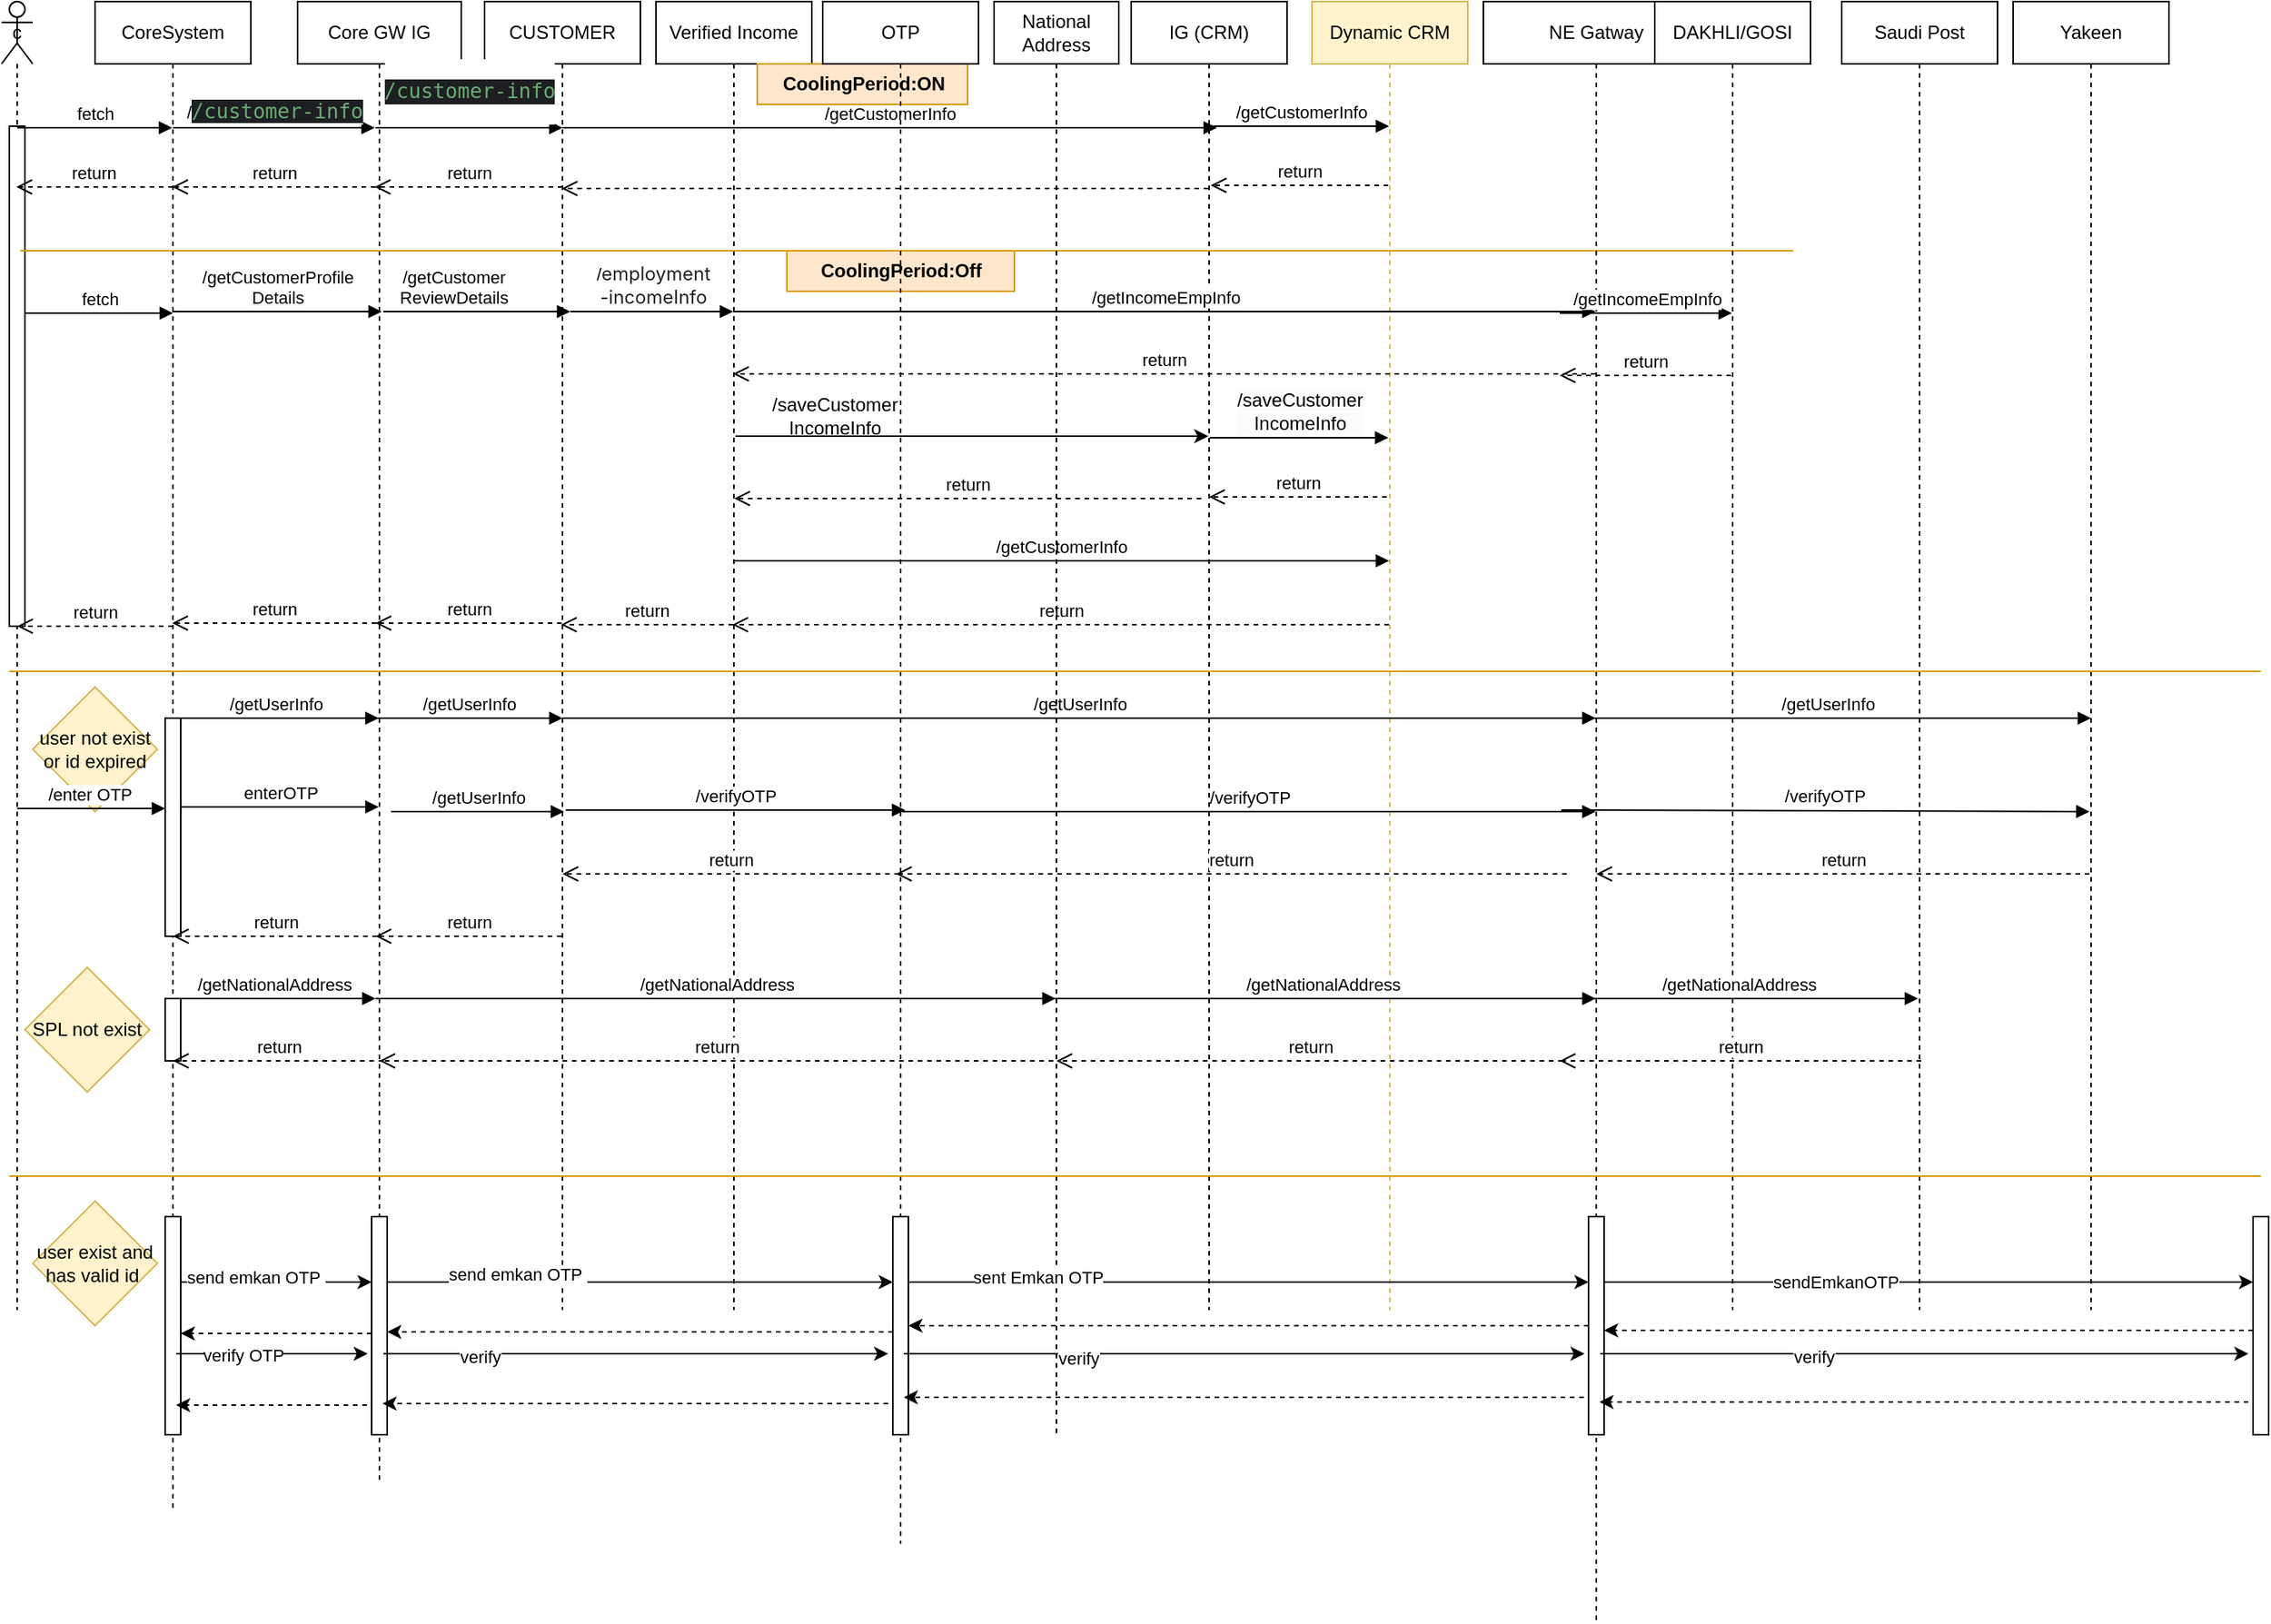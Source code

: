 <mxfile version="24.7.6" pages="3">
  <diagram name="branch onboarding" id="VDsV2CBsjjNEXQGrdsmn">
    <mxGraphModel dx="1886" dy="878" grid="1" gridSize="10" guides="1" tooltips="1" connect="1" arrows="1" fold="1" page="1" pageScale="1" pageWidth="827" pageHeight="1169" math="0" shadow="0">
      <root>
        <mxCell id="0" />
        <mxCell id="1" parent="0" />
        <mxCell id="p86KzBxl4o-IZNnzPpdr-1" value="c" style="shape=umlLifeline;perimeter=lifelinePerimeter;whiteSpace=wrap;html=1;container=1;dropTarget=0;collapsible=0;recursiveResize=0;outlineConnect=0;portConstraint=eastwest;newEdgeStyle={&quot;curved&quot;:0,&quot;rounded&quot;:0};participant=umlActor;" parent="1" vertex="1">
          <mxGeometry x="90" y="40" width="20" height="840" as="geometry" />
        </mxCell>
        <mxCell id="p86KzBxl4o-IZNnzPpdr-2" value="" style="html=1;points=[[0,0,0,0,5],[0,1,0,0,-5],[1,0,0,0,5],[1,1,0,0,-5]];perimeter=orthogonalPerimeter;outlineConnect=0;targetShapes=umlLifeline;portConstraint=eastwest;newEdgeStyle={&quot;curved&quot;:0,&quot;rounded&quot;:0};" parent="p86KzBxl4o-IZNnzPpdr-1" vertex="1">
          <mxGeometry x="5" y="80" width="10" height="321" as="geometry" />
        </mxCell>
        <mxCell id="p86KzBxl4o-IZNnzPpdr-3" value="CoreSystem" style="shape=umlLifeline;perimeter=lifelinePerimeter;whiteSpace=wrap;html=1;container=1;dropTarget=0;collapsible=0;recursiveResize=0;outlineConnect=0;portConstraint=eastwest;newEdgeStyle={&quot;curved&quot;:0,&quot;rounded&quot;:0};" parent="1" vertex="1">
          <mxGeometry x="150" y="40" width="100" height="970" as="geometry" />
        </mxCell>
        <mxCell id="p86KzBxl4o-IZNnzPpdr-4" value="" style="html=1;points=[[0,0,0,0,5],[0,1,0,0,-5],[1,0,0,0,5],[1,1,0,0,-5]];perimeter=orthogonalPerimeter;outlineConnect=0;targetShapes=umlLifeline;portConstraint=eastwest;newEdgeStyle={&quot;curved&quot;:0,&quot;rounded&quot;:0};" parent="p86KzBxl4o-IZNnzPpdr-3" vertex="1">
          <mxGeometry x="45" y="460" width="10" height="140" as="geometry" />
        </mxCell>
        <mxCell id="p86KzBxl4o-IZNnzPpdr-5" value="" style="html=1;points=[[0,0,0,0,5],[0,1,0,0,-5],[1,0,0,0,5],[1,1,0,0,-5]];perimeter=orthogonalPerimeter;outlineConnect=0;targetShapes=umlLifeline;portConstraint=eastwest;newEdgeStyle={&quot;curved&quot;:0,&quot;rounded&quot;:0};" parent="p86KzBxl4o-IZNnzPpdr-3" vertex="1">
          <mxGeometry x="45" y="640" width="10" height="40" as="geometry" />
        </mxCell>
        <mxCell id="p86KzBxl4o-IZNnzPpdr-6" value="fetch" style="html=1;verticalAlign=bottom;endArrow=block;curved=0;rounded=0;" parent="1" edge="1">
          <mxGeometry width="80" relative="1" as="geometry">
            <mxPoint x="100" y="121" as="sourcePoint" />
            <mxPoint x="199.5" y="121" as="targetPoint" />
          </mxGeometry>
        </mxCell>
        <mxCell id="p86KzBxl4o-IZNnzPpdr-7" value="Core GW IG" style="shape=umlLifeline;perimeter=lifelinePerimeter;whiteSpace=wrap;html=1;container=1;dropTarget=0;collapsible=0;recursiveResize=0;outlineConnect=0;portConstraint=eastwest;newEdgeStyle={&quot;curved&quot;:0,&quot;rounded&quot;:0};" parent="1" vertex="1">
          <mxGeometry x="280" y="40" width="105" height="950" as="geometry" />
        </mxCell>
        <mxCell id="p86KzBxl4o-IZNnzPpdr-8" value="" style="html=1;points=[[0,0,0,0,5],[0,1,0,0,-5],[1,0,0,0,5],[1,1,0,0,-5]];perimeter=orthogonalPerimeter;outlineConnect=0;targetShapes=umlLifeline;portConstraint=eastwest;newEdgeStyle={&quot;curved&quot;:0,&quot;rounded&quot;:0};" parent="p86KzBxl4o-IZNnzPpdr-7" vertex="1">
          <mxGeometry x="47.5" y="780" width="10" height="140" as="geometry" />
        </mxCell>
        <mxCell id="p86KzBxl4o-IZNnzPpdr-9" value="/&lt;span style=&quot;color: rgb(106, 171, 115); font-family: &amp;quot;JetBrains Mono&amp;quot;, monospace; font-size: 9.8pt; background-color: rgb(30, 31, 34);&quot;&gt;/customer-info&lt;/span&gt;" style="html=1;verticalAlign=bottom;endArrow=block;curved=0;rounded=0;" parent="1" edge="1">
          <mxGeometry width="80" relative="1" as="geometry">
            <mxPoint x="200" y="121" as="sourcePoint" />
            <mxPoint x="329.5" y="121" as="targetPoint" />
          </mxGeometry>
        </mxCell>
        <mxCell id="p86KzBxl4o-IZNnzPpdr-10" value="CUSTOMER" style="shape=umlLifeline;perimeter=lifelinePerimeter;whiteSpace=wrap;html=1;container=1;dropTarget=0;collapsible=0;recursiveResize=0;outlineConnect=0;portConstraint=eastwest;newEdgeStyle={&quot;curved&quot;:0,&quot;rounded&quot;:0};" parent="1" vertex="1">
          <mxGeometry x="400" y="40" width="100" height="840" as="geometry" />
        </mxCell>
        <mxCell id="p86KzBxl4o-IZNnzPpdr-11" value="&lt;div style=&quot;background-color:#1e1f22;color:#bcbec4&quot;&gt;&lt;pre style=&quot;font-family:&#39;JetBrains Mono&#39;,monospace;font-size:9.8pt;&quot;&gt;&lt;span style=&quot;color:#6aab73;&quot;&gt;/customer-info&lt;/span&gt;&lt;/pre&gt;&lt;/div&gt;" style="html=1;verticalAlign=bottom;endArrow=block;curved=0;rounded=0;" parent="1" edge="1">
          <mxGeometry width="80" relative="1" as="geometry">
            <mxPoint x="330" y="121" as="sourcePoint" />
            <mxPoint x="450" y="121" as="targetPoint" />
          </mxGeometry>
        </mxCell>
        <mxCell id="p86KzBxl4o-IZNnzPpdr-12" value="Verified Income" style="shape=umlLifeline;perimeter=lifelinePerimeter;whiteSpace=wrap;html=1;container=1;dropTarget=0;collapsible=0;recursiveResize=0;outlineConnect=0;portConstraint=eastwest;newEdgeStyle={&quot;curved&quot;:0,&quot;rounded&quot;:0};" parent="1" vertex="1">
          <mxGeometry x="510" y="40" width="100" height="840" as="geometry" />
        </mxCell>
        <mxCell id="p86KzBxl4o-IZNnzPpdr-13" value="IG (CRM)" style="shape=umlLifeline;perimeter=lifelinePerimeter;whiteSpace=wrap;html=1;container=1;dropTarget=0;collapsible=0;recursiveResize=0;outlineConnect=0;portConstraint=eastwest;newEdgeStyle={&quot;curved&quot;:0,&quot;rounded&quot;:0};" parent="1" vertex="1">
          <mxGeometry x="815" y="40" width="100" height="840" as="geometry" />
        </mxCell>
        <mxCell id="p86KzBxl4o-IZNnzPpdr-14" value="Dynamic CRM" style="shape=umlLifeline;perimeter=lifelinePerimeter;whiteSpace=wrap;html=1;container=1;dropTarget=0;collapsible=0;recursiveResize=0;outlineConnect=0;portConstraint=eastwest;newEdgeStyle={&quot;curved&quot;:0,&quot;rounded&quot;:0};fillColor=#fff2cc;strokeColor=#d6b656;" parent="1" vertex="1">
          <mxGeometry x="931" y="40" width="100" height="840" as="geometry" />
        </mxCell>
        <mxCell id="p86KzBxl4o-IZNnzPpdr-17" value="/getCustomerInfo" style="html=1;verticalAlign=bottom;endArrow=block;curved=0;rounded=0;" parent="1" edge="1" source="p86KzBxl4o-IZNnzPpdr-10">
          <mxGeometry width="80" relative="1" as="geometry">
            <mxPoint x="560" y="121" as="sourcePoint" />
            <mxPoint x="870" y="121" as="targetPoint" />
          </mxGeometry>
        </mxCell>
        <mxCell id="p86KzBxl4o-IZNnzPpdr-19" value="" style="line;strokeWidth=1;fillColor=#ffe6cc;align=left;verticalAlign=middle;spacingTop=-1;spacingLeft=3;spacingRight=3;rotatable=0;labelPosition=right;points=[];portConstraint=eastwest;strokeColor=#d79b00;" parent="1" vertex="1">
          <mxGeometry x="102" y="196" width="1138" height="8" as="geometry" />
        </mxCell>
        <mxCell id="p86KzBxl4o-IZNnzPpdr-20" value="CoolingPeriod:ON" style="text;align=center;fontStyle=1;verticalAlign=middle;spacingLeft=3;spacingRight=3;strokeColor=#d79b00;rotatable=0;points=[[0,0.5],[1,0.5]];portConstraint=eastwest;html=1;fillColor=#ffe6cc;" parent="1" vertex="1">
          <mxGeometry x="575" y="80" width="135" height="26" as="geometry" />
        </mxCell>
        <mxCell id="p86KzBxl4o-IZNnzPpdr-21" value="" style="text;strokeColor=none;fillColor=none;align=left;verticalAlign=middle;spacingTop=-1;spacingLeft=4;spacingRight=4;rotatable=0;labelPosition=right;points=[];portConstraint=eastwest;" parent="1" vertex="1">
          <mxGeometry x="940" y="259" width="20" height="14" as="geometry" />
        </mxCell>
        <mxCell id="p86KzBxl4o-IZNnzPpdr-22" value="return" style="html=1;verticalAlign=bottom;endArrow=open;dashed=1;endSize=8;curved=0;rounded=0;" parent="1" edge="1">
          <mxGeometry relative="1" as="geometry">
            <mxPoint x="449.5" y="439" as="sourcePoint" />
            <mxPoint x="330" y="439" as="targetPoint" />
          </mxGeometry>
        </mxCell>
        <mxCell id="p86KzBxl4o-IZNnzPpdr-23" value="CoolingPeriod:Off" style="text;align=center;fontStyle=1;verticalAlign=middle;spacingLeft=3;spacingRight=3;strokeColor=#d79b00;rotatable=0;points=[[0,0.5],[1,0.5]];portConstraint=eastwest;html=1;fillColor=#ffe6cc;" parent="1" vertex="1">
          <mxGeometry x="594" y="200" width="146" height="26" as="geometry" />
        </mxCell>
        <mxCell id="p86KzBxl4o-IZNnzPpdr-24" value="/getIncomeEmpInfo" style="html=1;verticalAlign=bottom;endArrow=block;curved=0;rounded=0;" parent="1" target="p86KzBxl4o-IZNnzPpdr-39" edge="1">
          <mxGeometry width="80" relative="1" as="geometry">
            <mxPoint x="559.5" y="239" as="sourcePoint" />
            <mxPoint x="903" y="239" as="targetPoint" />
          </mxGeometry>
        </mxCell>
        <mxCell id="p86KzBxl4o-IZNnzPpdr-25" value="return" style="html=1;verticalAlign=bottom;endArrow=open;dashed=1;endSize=8;curved=0;rounded=0;" parent="1" source="p86KzBxl4o-IZNnzPpdr-39" edge="1">
          <mxGeometry relative="1" as="geometry">
            <mxPoint x="901" y="279" as="sourcePoint" />
            <mxPoint x="559.5" y="279" as="targetPoint" />
          </mxGeometry>
        </mxCell>
        <mxCell id="p86KzBxl4o-IZNnzPpdr-26" value="return" style="html=1;verticalAlign=bottom;endArrow=open;dashed=1;endSize=8;curved=0;rounded=0;" parent="1" edge="1">
          <mxGeometry relative="1" as="geometry">
            <mxPoint x="559.5" y="440" as="sourcePoint" />
            <mxPoint x="449" y="440" as="targetPoint" />
          </mxGeometry>
        </mxCell>
        <mxCell id="p86KzBxl4o-IZNnzPpdr-27" value="/getCustomerInfo" style="html=1;verticalAlign=bottom;endArrow=block;curved=0;rounded=0;" parent="1" target="p86KzBxl4o-IZNnzPpdr-14" edge="1">
          <mxGeometry width="80" relative="1" as="geometry">
            <mxPoint x="559.5" y="399" as="sourcePoint" />
            <mxPoint x="794" y="399" as="targetPoint" />
          </mxGeometry>
        </mxCell>
        <mxCell id="p86KzBxl4o-IZNnzPpdr-28" value="return" style="html=1;verticalAlign=bottom;endArrow=open;dashed=1;endSize=8;curved=0;rounded=0;" parent="1" source="p86KzBxl4o-IZNnzPpdr-14" edge="1">
          <mxGeometry relative="1" as="geometry">
            <mxPoint x="793" y="439" as="sourcePoint" />
            <mxPoint x="559" y="440" as="targetPoint" />
          </mxGeometry>
        </mxCell>
        <mxCell id="p86KzBxl4o-IZNnzPpdr-29" value="/getCustomerProfile&lt;div&gt;Details&lt;/div&gt;" style="html=1;verticalAlign=bottom;endArrow=block;curved=0;rounded=0;" parent="1" edge="1">
          <mxGeometry width="80" relative="1" as="geometry">
            <mxPoint x="199.5" y="239" as="sourcePoint" />
            <mxPoint x="334" y="239" as="targetPoint" />
          </mxGeometry>
        </mxCell>
        <mxCell id="p86KzBxl4o-IZNnzPpdr-30" value="return" style="html=1;verticalAlign=bottom;endArrow=open;dashed=1;endSize=8;curved=0;rounded=0;" parent="1" edge="1">
          <mxGeometry relative="1" as="geometry">
            <mxPoint x="330.5" y="439" as="sourcePoint" />
            <mxPoint x="199.5" y="439" as="targetPoint" />
          </mxGeometry>
        </mxCell>
        <mxCell id="p86KzBxl4o-IZNnzPpdr-31" value="/getCustomer&lt;div&gt;ReviewDetails&lt;/div&gt;" style="html=1;verticalAlign=bottom;endArrow=block;curved=0;rounded=0;" parent="1" edge="1">
          <mxGeometry x="-0.25" width="80" relative="1" as="geometry">
            <mxPoint x="335" y="239" as="sourcePoint" />
            <mxPoint x="455" y="239" as="targetPoint" />
            <mxPoint as="offset" />
          </mxGeometry>
        </mxCell>
        <mxCell id="p86KzBxl4o-IZNnzPpdr-32" value="/&lt;span style=&quot;color: rgb(33, 33, 33); font-family: Inter, system-ui, -apple-system, BlinkMacSystemFont, &amp;quot;Segoe UI&amp;quot;, Roboto, Oxygen, Ubuntu, Cantarell, &amp;quot;Fira Sans&amp;quot;, &amp;quot;Droid Sans&amp;quot;, Helvetica, Arial, sans-serif; font-size: 12px; text-align: left; white-space: pre-wrap;&quot;&gt;employment&lt;/span&gt;&lt;div&gt;&lt;span style=&quot;color: rgb(33, 33, 33); font-family: Inter, system-ui, -apple-system, BlinkMacSystemFont, &amp;quot;Segoe UI&amp;quot;, Roboto, Oxygen, Ubuntu, Cantarell, &amp;quot;Fira Sans&amp;quot;, &amp;quot;Droid Sans&amp;quot;, Helvetica, Arial, sans-serif; font-size: 12px; text-align: left; white-space: pre-wrap;&quot;&gt;-incomeInfo&lt;/span&gt;&lt;/div&gt;" style="html=1;verticalAlign=bottom;endArrow=block;curved=0;rounded=0;" parent="1" edge="1">
          <mxGeometry width="80" relative="1" as="geometry">
            <mxPoint x="455" y="239" as="sourcePoint" />
            <mxPoint x="559.5" y="239" as="targetPoint" />
          </mxGeometry>
        </mxCell>
        <mxCell id="p86KzBxl4o-IZNnzPpdr-33" value="" style="endArrow=classic;html=1;rounded=0;" parent="1" target="p86KzBxl4o-IZNnzPpdr-13" edge="1">
          <mxGeometry width="50" height="50" relative="1" as="geometry">
            <mxPoint x="561" y="319" as="sourcePoint" />
            <mxPoint x="860" y="320" as="targetPoint" />
          </mxGeometry>
        </mxCell>
        <mxCell id="p86KzBxl4o-IZNnzPpdr-34" value="/saveCustomer&lt;div&gt;IncomeInfo&lt;/div&gt;" style="text;html=1;align=center;verticalAlign=middle;whiteSpace=wrap;rounded=0;" parent="1" vertex="1">
          <mxGeometry x="595" y="291" width="60" height="30" as="geometry" />
        </mxCell>
        <mxCell id="p86KzBxl4o-IZNnzPpdr-35" value="return" style="html=1;verticalAlign=bottom;endArrow=open;dashed=1;endSize=8;curved=0;rounded=0;" parent="1" edge="1">
          <mxGeometry relative="1" as="geometry">
            <mxPoint x="860" y="359" as="sourcePoint" />
            <mxPoint x="560.25" y="359" as="targetPoint" />
          </mxGeometry>
        </mxCell>
        <mxCell id="p86KzBxl4o-IZNnzPpdr-36" value="return" style="html=1;verticalAlign=bottom;endArrow=open;dashed=1;endSize=8;curved=0;rounded=0;" parent="1" edge="1">
          <mxGeometry relative="1" as="geometry">
            <mxPoint x="450" y="159" as="sourcePoint" />
            <mxPoint x="329.5" y="159" as="targetPoint" />
          </mxGeometry>
        </mxCell>
        <mxCell id="p86KzBxl4o-IZNnzPpdr-37" value="return" style="html=1;verticalAlign=bottom;endArrow=open;dashed=1;endSize=8;curved=0;rounded=0;" parent="1" edge="1">
          <mxGeometry relative="1" as="geometry">
            <mxPoint x="330" y="159" as="sourcePoint" />
            <mxPoint x="199.5" y="159" as="targetPoint" />
          </mxGeometry>
        </mxCell>
        <mxCell id="p86KzBxl4o-IZNnzPpdr-38" value="return" style="html=1;verticalAlign=bottom;endArrow=open;dashed=1;endSize=8;curved=0;rounded=0;" parent="1" edge="1">
          <mxGeometry relative="1" as="geometry">
            <mxPoint x="200" y="159" as="sourcePoint" />
            <mxPoint x="99.5" y="159" as="targetPoint" />
          </mxGeometry>
        </mxCell>
        <mxCell id="p86KzBxl4o-IZNnzPpdr-39" value="NE Gatway" style="shape=umlLifeline;perimeter=lifelinePerimeter;whiteSpace=wrap;html=1;container=1;dropTarget=0;collapsible=0;recursiveResize=0;outlineConnect=0;portConstraint=eastwest;newEdgeStyle={&quot;curved&quot;:0,&quot;rounded&quot;:0};" parent="1" vertex="1">
          <mxGeometry x="1041" y="40" width="145" height="1040" as="geometry" />
        </mxCell>
        <mxCell id="p86KzBxl4o-IZNnzPpdr-40" value="" style="html=1;points=[[0,0,0,0,5],[0,1,0,0,-5],[1,0,0,0,5],[1,1,0,0,-5]];perimeter=orthogonalPerimeter;outlineConnect=0;targetShapes=umlLifeline;portConstraint=eastwest;newEdgeStyle={&quot;curved&quot;:0,&quot;rounded&quot;:0};" parent="p86KzBxl4o-IZNnzPpdr-39" vertex="1">
          <mxGeometry x="67.5" y="780" width="10" height="140" as="geometry" />
        </mxCell>
        <mxCell id="p86KzBxl4o-IZNnzPpdr-41" value="return" style="html=1;verticalAlign=bottom;endArrow=open;dashed=1;endSize=8;curved=0;rounded=0;" parent="1" edge="1">
          <mxGeometry relative="1" as="geometry">
            <mxPoint x="200" y="441" as="sourcePoint" />
            <mxPoint x="100" y="441" as="targetPoint" />
          </mxGeometry>
        </mxCell>
        <mxCell id="p86KzBxl4o-IZNnzPpdr-42" value="fetch" style="html=1;verticalAlign=bottom;endArrow=block;curved=0;rounded=0;" parent="1" edge="1">
          <mxGeometry width="80" relative="1" as="geometry">
            <mxPoint x="105" y="240" as="sourcePoint" />
            <mxPoint x="200" y="240" as="targetPoint" />
          </mxGeometry>
        </mxCell>
        <mxCell id="p86KzBxl4o-IZNnzPpdr-43" value="DAKHLI/GOSI" style="shape=umlLifeline;perimeter=lifelinePerimeter;whiteSpace=wrap;html=1;container=1;dropTarget=0;collapsible=0;recursiveResize=0;outlineConnect=0;portConstraint=eastwest;newEdgeStyle={&quot;curved&quot;:0,&quot;rounded&quot;:0};" parent="1" vertex="1">
          <mxGeometry x="1151" y="40" width="100" height="840" as="geometry" />
        </mxCell>
        <mxCell id="p86KzBxl4o-IZNnzPpdr-44" value="Saudi Post" style="shape=umlLifeline;perimeter=lifelinePerimeter;whiteSpace=wrap;html=1;container=1;dropTarget=0;collapsible=0;recursiveResize=0;outlineConnect=0;portConstraint=eastwest;newEdgeStyle={&quot;curved&quot;:0,&quot;rounded&quot;:0};" parent="1" vertex="1">
          <mxGeometry x="1271" y="40" width="100" height="840" as="geometry" />
        </mxCell>
        <mxCell id="p86KzBxl4o-IZNnzPpdr-45" value="Yakeen" style="shape=umlLifeline;perimeter=lifelinePerimeter;whiteSpace=wrap;html=1;container=1;dropTarget=0;collapsible=0;recursiveResize=0;outlineConnect=0;portConstraint=eastwest;newEdgeStyle={&quot;curved&quot;:0,&quot;rounded&quot;:0};" parent="1" vertex="1">
          <mxGeometry x="1381" y="40" width="100" height="840" as="geometry" />
        </mxCell>
        <mxCell id="p86KzBxl4o-IZNnzPpdr-46" value="/getUserInfo" style="html=1;verticalAlign=bottom;endArrow=block;curved=0;rounded=0;" parent="1" target="p86KzBxl4o-IZNnzPpdr-7" edge="1">
          <mxGeometry width="80" relative="1" as="geometry">
            <mxPoint x="200" y="500" as="sourcePoint" />
            <mxPoint x="299" y="500" as="targetPoint" />
          </mxGeometry>
        </mxCell>
        <mxCell id="p86KzBxl4o-IZNnzPpdr-47" value="/getUserInfo" style="html=1;verticalAlign=bottom;endArrow=block;curved=0;rounded=0;" parent="1" edge="1">
          <mxGeometry width="80" relative="1" as="geometry">
            <mxPoint x="330" y="500" as="sourcePoint" />
            <mxPoint x="450" y="500" as="targetPoint" />
          </mxGeometry>
        </mxCell>
        <mxCell id="p86KzBxl4o-IZNnzPpdr-48" value="/getUserInfo" style="html=1;verticalAlign=bottom;endArrow=block;curved=0;rounded=0;" parent="1" target="p86KzBxl4o-IZNnzPpdr-39" edge="1">
          <mxGeometry width="80" relative="1" as="geometry">
            <mxPoint x="450" y="500" as="sourcePoint" />
            <mxPoint x="560" y="500" as="targetPoint" />
          </mxGeometry>
        </mxCell>
        <mxCell id="p86KzBxl4o-IZNnzPpdr-49" value="/getUserInfo" style="html=1;verticalAlign=bottom;endArrow=block;curved=0;rounded=0;" parent="1" edge="1">
          <mxGeometry width="80" relative="1" as="geometry">
            <mxPoint x="1092" y="500" as="sourcePoint" />
            <mxPoint x="1431" y="500" as="targetPoint" />
          </mxGeometry>
        </mxCell>
        <mxCell id="p86KzBxl4o-IZNnzPpdr-51" value="OTP" style="shape=umlLifeline;perimeter=lifelinePerimeter;whiteSpace=wrap;html=1;container=1;dropTarget=0;collapsible=0;recursiveResize=0;outlineConnect=0;portConstraint=eastwest;newEdgeStyle={&quot;curved&quot;:0,&quot;rounded&quot;:0};" parent="1" vertex="1">
          <mxGeometry x="617" y="40" width="100" height="990" as="geometry" />
        </mxCell>
        <mxCell id="p86KzBxl4o-IZNnzPpdr-52" value="National&lt;div&gt;Address&lt;/div&gt;" style="shape=umlLifeline;perimeter=lifelinePerimeter;whiteSpace=wrap;html=1;container=1;dropTarget=0;collapsible=0;recursiveResize=0;outlineConnect=0;portConstraint=eastwest;newEdgeStyle={&quot;curved&quot;:0,&quot;rounded&quot;:0};" parent="1" vertex="1">
          <mxGeometry x="727" y="40" width="80" height="920" as="geometry" />
        </mxCell>
        <mxCell id="p86KzBxl4o-IZNnzPpdr-53" value="/getCustomerInfo" style="html=1;verticalAlign=bottom;endArrow=block;curved=0;rounded=0;" parent="1" target="p86KzBxl4o-IZNnzPpdr-14" edge="1">
          <mxGeometry width="80" relative="1" as="geometry">
            <mxPoint x="866.5" y="120" as="sourcePoint" />
            <mxPoint x="1176.5" y="120" as="targetPoint" />
          </mxGeometry>
        </mxCell>
        <mxCell id="p86KzBxl4o-IZNnzPpdr-54" value="return" style="html=1;verticalAlign=bottom;endArrow=open;dashed=1;endSize=8;curved=0;rounded=0;" parent="1" edge="1">
          <mxGeometry relative="1" as="geometry">
            <mxPoint x="980" y="158" as="sourcePoint" />
            <mxPoint x="866" y="158" as="targetPoint" />
          </mxGeometry>
        </mxCell>
        <mxCell id="p86KzBxl4o-IZNnzPpdr-55" value="/getIncomeEmpInfo" style="html=1;verticalAlign=bottom;endArrow=block;curved=0;rounded=0;" parent="1" target="p86KzBxl4o-IZNnzPpdr-43" edge="1">
          <mxGeometry width="80" relative="1" as="geometry">
            <mxPoint x="1090" y="240" as="sourcePoint" />
            <mxPoint x="1621.5" y="240" as="targetPoint" />
          </mxGeometry>
        </mxCell>
        <mxCell id="p86KzBxl4o-IZNnzPpdr-56" value="return" style="html=1;verticalAlign=bottom;endArrow=open;dashed=1;endSize=8;curved=0;rounded=0;" parent="1" edge="1">
          <mxGeometry relative="1" as="geometry">
            <mxPoint x="1200" y="280" as="sourcePoint" />
            <mxPoint x="1090" y="280" as="targetPoint" />
          </mxGeometry>
        </mxCell>
        <mxCell id="p86KzBxl4o-IZNnzPpdr-57" value="&lt;span style=&quot;font-size: 12px; text-wrap: wrap; background-color: rgb(251, 251, 251);&quot;&gt;/saveCustomer&lt;/span&gt;&lt;div style=&quot;font-size: 12px; text-wrap: wrap; background-color: rgb(251, 251, 251);&quot;&gt;IncomeInfo&lt;/div&gt;" style="html=1;verticalAlign=bottom;endArrow=block;curved=0;rounded=0;" parent="1" edge="1">
          <mxGeometry width="80" relative="1" as="geometry">
            <mxPoint x="865.5" y="320" as="sourcePoint" />
            <mxPoint x="980" y="320" as="targetPoint" />
          </mxGeometry>
        </mxCell>
        <mxCell id="p86KzBxl4o-IZNnzPpdr-58" value="return" style="html=1;verticalAlign=bottom;endArrow=open;dashed=1;endSize=8;curved=0;rounded=0;" parent="1" edge="1">
          <mxGeometry relative="1" as="geometry">
            <mxPoint x="979" y="358" as="sourcePoint" />
            <mxPoint x="865" y="358" as="targetPoint" />
          </mxGeometry>
        </mxCell>
        <mxCell id="p86KzBxl4o-IZNnzPpdr-59" value="/verifyOTP" style="html=1;verticalAlign=bottom;endArrow=block;curved=0;rounded=0;" parent="1" edge="1">
          <mxGeometry width="80" relative="1" as="geometry">
            <mxPoint x="452" y="559" as="sourcePoint" />
            <mxPoint x="670" y="559" as="targetPoint" />
          </mxGeometry>
        </mxCell>
        <mxCell id="p86KzBxl4o-IZNnzPpdr-60" value="/verifyOTP" style="html=1;verticalAlign=bottom;endArrow=block;curved=0;rounded=0;" parent="1" target="p86KzBxl4o-IZNnzPpdr-39" edge="1">
          <mxGeometry width="80" relative="1" as="geometry">
            <mxPoint x="668" y="560" as="sourcePoint" />
            <mxPoint x="870" y="560" as="targetPoint" />
          </mxGeometry>
        </mxCell>
        <mxCell id="p86KzBxl4o-IZNnzPpdr-61" value="/verifyOTP" style="html=1;verticalAlign=bottom;endArrow=block;curved=0;rounded=0;" parent="1" edge="1">
          <mxGeometry width="80" relative="1" as="geometry">
            <mxPoint x="1091" y="559" as="sourcePoint" />
            <mxPoint x="1430" y="560" as="targetPoint" />
          </mxGeometry>
        </mxCell>
        <mxCell id="p86KzBxl4o-IZNnzPpdr-62" value="return" style="html=1;verticalAlign=bottom;endArrow=open;dashed=1;endSize=8;curved=0;rounded=0;" parent="1" target="p86KzBxl4o-IZNnzPpdr-39" edge="1">
          <mxGeometry relative="1" as="geometry">
            <mxPoint x="1430" y="600" as="sourcePoint" />
            <mxPoint x="1120" y="600" as="targetPoint" />
          </mxGeometry>
        </mxCell>
        <mxCell id="p86KzBxl4o-IZNnzPpdr-63" value="return" style="html=1;verticalAlign=bottom;endArrow=open;dashed=1;endSize=8;curved=0;rounded=0;" parent="1" edge="1">
          <mxGeometry relative="1" as="geometry">
            <mxPoint x="1094.5" y="600" as="sourcePoint" />
            <mxPoint x="664" y="600" as="targetPoint" />
          </mxGeometry>
        </mxCell>
        <mxCell id="p86KzBxl4o-IZNnzPpdr-64" value="return" style="html=1;verticalAlign=bottom;endArrow=open;dashed=1;endSize=8;curved=0;rounded=0;" parent="1" target="p86KzBxl4o-IZNnzPpdr-10" edge="1">
          <mxGeometry relative="1" as="geometry">
            <mxPoint x="666" y="600" as="sourcePoint" />
            <mxPoint x="555.5" y="600" as="targetPoint" />
          </mxGeometry>
        </mxCell>
        <mxCell id="p86KzBxl4o-IZNnzPpdr-67" value="return" style="html=1;verticalAlign=bottom;endArrow=open;dashed=1;endSize=8;curved=0;rounded=0;" parent="1" edge="1">
          <mxGeometry relative="1" as="geometry">
            <mxPoint x="449.5" y="640" as="sourcePoint" />
            <mxPoint x="330" y="640" as="targetPoint" />
          </mxGeometry>
        </mxCell>
        <mxCell id="p86KzBxl4o-IZNnzPpdr-68" value="return" style="html=1;verticalAlign=bottom;endArrow=open;dashed=1;endSize=8;curved=0;rounded=0;" parent="1" edge="1">
          <mxGeometry relative="1" as="geometry">
            <mxPoint x="331" y="640" as="sourcePoint" />
            <mxPoint x="200" y="640" as="targetPoint" />
          </mxGeometry>
        </mxCell>
        <mxCell id="p86KzBxl4o-IZNnzPpdr-69" value="/getNationalAddress" style="html=1;verticalAlign=bottom;endArrow=block;curved=0;rounded=0;" parent="1" edge="1">
          <mxGeometry width="80" relative="1" as="geometry">
            <mxPoint x="200" y="680" as="sourcePoint" />
            <mxPoint x="330" y="680" as="targetPoint" />
          </mxGeometry>
        </mxCell>
        <mxCell id="p86KzBxl4o-IZNnzPpdr-70" value="/getNationalAddress" style="html=1;verticalAlign=bottom;endArrow=block;curved=0;rounded=0;" parent="1" target="p86KzBxl4o-IZNnzPpdr-52" edge="1">
          <mxGeometry width="80" relative="1" as="geometry">
            <mxPoint x="330" y="680" as="sourcePoint" />
            <mxPoint x="460" y="680" as="targetPoint" />
          </mxGeometry>
        </mxCell>
        <mxCell id="p86KzBxl4o-IZNnzPpdr-71" value="/getNationalAddress" style="html=1;verticalAlign=bottom;endArrow=block;curved=0;rounded=0;" parent="1" target="p86KzBxl4o-IZNnzPpdr-39" edge="1">
          <mxGeometry width="80" relative="1" as="geometry">
            <mxPoint x="762.5" y="680" as="sourcePoint" />
            <mxPoint x="1199.5" y="680" as="targetPoint" />
          </mxGeometry>
        </mxCell>
        <mxCell id="p86KzBxl4o-IZNnzPpdr-72" value="/getNationalAddress" style="html=1;verticalAlign=bottom;endArrow=block;curved=0;rounded=0;" parent="1" edge="1">
          <mxGeometry width="80" relative="1" as="geometry">
            <mxPoint x="1090" y="680" as="sourcePoint" />
            <mxPoint x="1320" y="680" as="targetPoint" />
          </mxGeometry>
        </mxCell>
        <mxCell id="p86KzBxl4o-IZNnzPpdr-73" value="return" style="html=1;verticalAlign=bottom;endArrow=open;dashed=1;endSize=8;curved=0;rounded=0;" parent="1" edge="1">
          <mxGeometry relative="1" as="geometry">
            <mxPoint x="1322" y="720" as="sourcePoint" />
            <mxPoint x="1090" y="720" as="targetPoint" />
          </mxGeometry>
        </mxCell>
        <mxCell id="p86KzBxl4o-IZNnzPpdr-74" value="return" style="html=1;verticalAlign=bottom;endArrow=open;dashed=1;endSize=8;curved=0;rounded=0;" parent="1" target="p86KzBxl4o-IZNnzPpdr-52" edge="1">
          <mxGeometry relative="1" as="geometry">
            <mxPoint x="1092" y="720" as="sourcePoint" />
            <mxPoint x="860" y="720" as="targetPoint" />
          </mxGeometry>
        </mxCell>
        <mxCell id="p86KzBxl4o-IZNnzPpdr-75" value="return" style="html=1;verticalAlign=bottom;endArrow=open;dashed=1;endSize=8;curved=0;rounded=0;" parent="1" target="p86KzBxl4o-IZNnzPpdr-7" edge="1">
          <mxGeometry relative="1" as="geometry">
            <mxPoint x="765" y="720" as="sourcePoint" />
            <mxPoint x="440" y="720" as="targetPoint" />
          </mxGeometry>
        </mxCell>
        <mxCell id="p86KzBxl4o-IZNnzPpdr-76" value="return" style="html=1;verticalAlign=bottom;endArrow=open;dashed=1;endSize=8;curved=0;rounded=0;" parent="1" target="p86KzBxl4o-IZNnzPpdr-3" edge="1">
          <mxGeometry relative="1" as="geometry">
            <mxPoint x="335" y="720" as="sourcePoint" />
            <mxPoint x="-100" y="720" as="targetPoint" />
          </mxGeometry>
        </mxCell>
        <mxCell id="p86KzBxl4o-IZNnzPpdr-77" value="" style="line;strokeWidth=1;fillColor=#ffe6cc;align=left;verticalAlign=middle;spacingTop=-1;spacingLeft=3;spacingRight=3;rotatable=0;labelPosition=right;points=[];portConstraint=eastwest;strokeColor=#d79b00;" parent="1" vertex="1">
          <mxGeometry x="95" y="466" width="1445" height="8" as="geometry" />
        </mxCell>
        <mxCell id="p86KzBxl4o-IZNnzPpdr-78" value="" style="line;strokeWidth=1;fillColor=#ffe6cc;align=left;verticalAlign=middle;spacingTop=-1;spacingLeft=3;spacingRight=3;rotatable=0;labelPosition=right;points=[];portConstraint=eastwest;strokeColor=#d79b00;" parent="1" vertex="1">
          <mxGeometry x="95" y="790" width="1445" height="8" as="geometry" />
        </mxCell>
        <mxCell id="p86KzBxl4o-IZNnzPpdr-79" value="SPL not exist" style="rhombus;whiteSpace=wrap;html=1;fillColor=#fff2cc;strokeColor=#d6b656;" parent="1" vertex="1">
          <mxGeometry x="105" y="660" width="80" height="80" as="geometry" />
        </mxCell>
        <mxCell id="p86KzBxl4o-IZNnzPpdr-80" value="user not exist&lt;div&gt;or id expired&lt;/div&gt;" style="rhombus;whiteSpace=wrap;html=1;fillColor=#fff2cc;strokeColor=#d6b656;" parent="1" vertex="1">
          <mxGeometry x="110" y="480" width="80" height="80" as="geometry" />
        </mxCell>
        <mxCell id="p86KzBxl4o-IZNnzPpdr-81" value="user exist and has valid id&amp;nbsp;" style="rhombus;whiteSpace=wrap;html=1;fillColor=#fff2cc;strokeColor=#d6b656;" parent="1" vertex="1">
          <mxGeometry x="110" y="810" width="80" height="80" as="geometry" />
        </mxCell>
        <mxCell id="p86KzBxl4o-IZNnzPpdr-82" value="" style="edgeStyle=orthogonalEdgeStyle;rounded=0;orthogonalLoop=1;jettySize=auto;html=1;curved=0;" parent="1" edge="1">
          <mxGeometry relative="1" as="geometry">
            <mxPoint x="205" y="862" as="sourcePoint" />
            <mxPoint x="327.5" y="862" as="targetPoint" />
          </mxGeometry>
        </mxCell>
        <mxCell id="p86KzBxl4o-IZNnzPpdr-83" value="send emkan OTP&amp;nbsp;" style="edgeLabel;html=1;align=center;verticalAlign=middle;resizable=0;points=[];" parent="p86KzBxl4o-IZNnzPpdr-82" vertex="1" connectable="0">
          <mxGeometry x="-0.213" y="3" relative="1" as="geometry">
            <mxPoint as="offset" />
          </mxGeometry>
        </mxCell>
        <mxCell id="p86KzBxl4o-IZNnzPpdr-84" value="" style="html=1;points=[[0,0,0,0,5],[0,1,0,0,-5],[1,0,0,0,5],[1,1,0,0,-5]];perimeter=orthogonalPerimeter;outlineConnect=0;targetShapes=umlLifeline;portConstraint=eastwest;newEdgeStyle={&quot;curved&quot;:0,&quot;rounded&quot;:0};" parent="1" vertex="1">
          <mxGeometry x="195" y="820" width="10" height="140" as="geometry" />
        </mxCell>
        <mxCell id="p86KzBxl4o-IZNnzPpdr-85" value="" style="html=1;verticalAlign=bottom;endArrow=open;dashed=1;endSize=8;curved=0;rounded=0;" parent="1" edge="1">
          <mxGeometry relative="1" as="geometry">
            <mxPoint x="864.5" y="160" as="sourcePoint" />
            <mxPoint x="449.5" y="160" as="targetPoint" />
          </mxGeometry>
        </mxCell>
        <mxCell id="p86KzBxl4o-IZNnzPpdr-86" value="" style="edgeStyle=orthogonalEdgeStyle;rounded=0;orthogonalLoop=1;jettySize=auto;html=1;curved=0;" parent="1" edge="1">
          <mxGeometry relative="1" as="geometry">
            <mxPoint x="672" y="862" as="sourcePoint" />
            <mxPoint x="1108.5" y="862" as="targetPoint" />
          </mxGeometry>
        </mxCell>
        <mxCell id="p86KzBxl4o-IZNnzPpdr-87" value="sent Emkan OTP" style="edgeLabel;html=1;align=center;verticalAlign=middle;resizable=0;points=[];" parent="p86KzBxl4o-IZNnzPpdr-86" vertex="1" connectable="0">
          <mxGeometry x="-0.623" y="3" relative="1" as="geometry">
            <mxPoint as="offset" />
          </mxGeometry>
        </mxCell>
        <mxCell id="p86KzBxl4o-IZNnzPpdr-88" style="edgeStyle=orthogonalEdgeStyle;rounded=0;orthogonalLoop=1;jettySize=auto;html=1;curved=0;dashed=1;" parent="1" edge="1">
          <mxGeometry relative="1" as="geometry">
            <mxPoint x="662" y="894" as="sourcePoint" />
            <mxPoint x="337.5" y="894" as="targetPoint" />
          </mxGeometry>
        </mxCell>
        <mxCell id="p86KzBxl4o-IZNnzPpdr-89" value="" style="html=1;points=[[0,0,0,0,5],[0,1,0,0,-5],[1,0,0,0,5],[1,1,0,0,-5]];perimeter=orthogonalPerimeter;outlineConnect=0;targetShapes=umlLifeline;portConstraint=eastwest;newEdgeStyle={&quot;curved&quot;:0,&quot;rounded&quot;:0};" parent="1" vertex="1">
          <mxGeometry x="662" y="820" width="10" height="140" as="geometry" />
        </mxCell>
        <mxCell id="p86KzBxl4o-IZNnzPpdr-90" value="" style="edgeStyle=orthogonalEdgeStyle;rounded=0;orthogonalLoop=1;jettySize=auto;html=1;curved=0;" parent="1" edge="1">
          <mxGeometry relative="1" as="geometry">
            <mxPoint x="337.5" y="862" as="sourcePoint" />
            <mxPoint x="662" y="862" as="targetPoint" />
          </mxGeometry>
        </mxCell>
        <mxCell id="p86KzBxl4o-IZNnzPpdr-91" value="&lt;span style=&quot;color: rgba(0, 0, 0, 0); font-family: monospace; font-size: 0px; text-align: start; background-color: rgb(251, 251, 251);&quot;&gt;%3CmxGraphModel%3E%3Croot%3E%3CmxCell%20id%3D%220%22%2F%3E%3CmxCell%20id%3D%221%22%20parent%3D%220%22%2F%3E%3CmxCell%20id%3D%222%22%20value%3D%22send%20emkan%20OTP%26amp%3Bnbsp%3B%22%20style%3D%22edgeLabel%3Bhtml%3D1%3Balign%3Dcenter%3BverticalAlign%3Dmiddle%3Bresizable%3D0%3Bpoints%3D%5B%5D%3B%22%20vertex%3D%221%22%20connectable%3D%220%22%20parent%3D%221%22%3E%3CmxGeometry%20x%3D%22253.235%22%20y%3D%22859.0%22%20as%3D%22geometry%22%2F%3E%3C%2FmxCell%3E%3C%2Froot%3E%3C%2FmxGraphModel%3E&lt;/span&gt;" style="edgeLabel;html=1;align=center;verticalAlign=middle;resizable=0;points=[];" parent="p86KzBxl4o-IZNnzPpdr-90" vertex="1" connectable="0">
          <mxGeometry x="-0.425" relative="1" as="geometry">
            <mxPoint as="offset" />
          </mxGeometry>
        </mxCell>
        <mxCell id="p86KzBxl4o-IZNnzPpdr-92" style="edgeStyle=orthogonalEdgeStyle;rounded=0;orthogonalLoop=1;jettySize=auto;html=1;curved=0;dashed=1;" parent="1" edge="1">
          <mxGeometry relative="1" as="geometry">
            <mxPoint x="1535.0" y="893" as="sourcePoint" />
            <mxPoint x="1118.5" y="893" as="targetPoint" />
          </mxGeometry>
        </mxCell>
        <mxCell id="p86KzBxl4o-IZNnzPpdr-93" value="" style="html=1;points=[[0,0,0,0,5],[0,1,0,0,-5],[1,0,0,0,5],[1,1,0,0,-5]];perimeter=orthogonalPerimeter;outlineConnect=0;targetShapes=umlLifeline;portConstraint=eastwest;newEdgeStyle={&quot;curved&quot;:0,&quot;rounded&quot;:0};" parent="1" vertex="1">
          <mxGeometry x="1535" y="820" width="10" height="140" as="geometry" />
        </mxCell>
        <mxCell id="p86KzBxl4o-IZNnzPpdr-94" value="" style="edgeStyle=orthogonalEdgeStyle;rounded=0;orthogonalLoop=1;jettySize=auto;html=1;curved=0;" parent="1" edge="1">
          <mxGeometry relative="1" as="geometry">
            <mxPoint x="1118.5" y="862" as="sourcePoint" />
            <mxPoint x="1535.0" y="862" as="targetPoint" />
          </mxGeometry>
        </mxCell>
        <mxCell id="p86KzBxl4o-IZNnzPpdr-95" value="sendEmkanOTP" style="edgeLabel;html=1;align=center;verticalAlign=middle;resizable=0;points=[];" parent="p86KzBxl4o-IZNnzPpdr-94" vertex="1" connectable="0">
          <mxGeometry x="-0.291" relative="1" as="geometry">
            <mxPoint x="1" as="offset" />
          </mxGeometry>
        </mxCell>
        <mxCell id="p86KzBxl4o-IZNnzPpdr-96" style="edgeStyle=orthogonalEdgeStyle;rounded=0;orthogonalLoop=1;jettySize=auto;html=1;curved=0;dashed=1;" parent="1" edge="1">
          <mxGeometry relative="1" as="geometry">
            <mxPoint x="1108.5" y="890" as="sourcePoint" />
            <mxPoint x="672" y="890" as="targetPoint" />
          </mxGeometry>
        </mxCell>
        <mxCell id="p86KzBxl4o-IZNnzPpdr-97" style="edgeStyle=orthogonalEdgeStyle;rounded=0;orthogonalLoop=1;jettySize=auto;html=1;curved=0;dashed=1;" parent="1" edge="1">
          <mxGeometry relative="1" as="geometry">
            <mxPoint x="327.5" y="895" as="sourcePoint" />
            <mxPoint x="205" y="895" as="targetPoint" />
          </mxGeometry>
        </mxCell>
        <mxCell id="p86KzBxl4o-IZNnzPpdr-98" value="" style="edgeStyle=orthogonalEdgeStyle;rounded=0;orthogonalLoop=1;jettySize=auto;html=1;curved=0;" parent="1" edge="1">
          <mxGeometry relative="1" as="geometry">
            <mxPoint x="202" y="908" as="sourcePoint" />
            <mxPoint x="325" y="908" as="targetPoint" />
          </mxGeometry>
        </mxCell>
        <mxCell id="p86KzBxl4o-IZNnzPpdr-99" value="verify OTP" style="edgeLabel;html=1;align=center;verticalAlign=middle;resizable=0;points=[];" parent="p86KzBxl4o-IZNnzPpdr-98" vertex="1" connectable="0">
          <mxGeometry x="-0.321" y="-1" relative="1" as="geometry">
            <mxPoint x="1" as="offset" />
          </mxGeometry>
        </mxCell>
        <mxCell id="p86KzBxl4o-IZNnzPpdr-100" value="" style="edgeStyle=orthogonalEdgeStyle;rounded=0;orthogonalLoop=1;jettySize=auto;html=1;curved=0;" parent="1" edge="1">
          <mxGeometry relative="1" as="geometry">
            <mxPoint x="669" y="908" as="sourcePoint" />
            <mxPoint x="1106" y="908" as="targetPoint" />
          </mxGeometry>
        </mxCell>
        <mxCell id="p86KzBxl4o-IZNnzPpdr-101" value="verify" style="edgeLabel;html=1;align=center;verticalAlign=middle;resizable=0;points=[];" parent="p86KzBxl4o-IZNnzPpdr-100" vertex="1" connectable="0">
          <mxGeometry x="-0.485" y="-3" relative="1" as="geometry">
            <mxPoint x="-1" as="offset" />
          </mxGeometry>
        </mxCell>
        <mxCell id="p86KzBxl4o-IZNnzPpdr-102" style="edgeStyle=orthogonalEdgeStyle;rounded=0;orthogonalLoop=1;jettySize=auto;html=1;curved=0;dashed=1;" parent="1" edge="1">
          <mxGeometry relative="1" as="geometry">
            <mxPoint x="659" y="940" as="sourcePoint" />
            <mxPoint x="334.5" y="940" as="targetPoint" />
          </mxGeometry>
        </mxCell>
        <mxCell id="p86KzBxl4o-IZNnzPpdr-103" value="" style="edgeStyle=orthogonalEdgeStyle;rounded=0;orthogonalLoop=1;jettySize=auto;html=1;curved=0;" parent="1" edge="1">
          <mxGeometry relative="1" as="geometry">
            <mxPoint x="335" y="908" as="sourcePoint" />
            <mxPoint x="659" y="908" as="targetPoint" />
          </mxGeometry>
        </mxCell>
        <mxCell id="p86KzBxl4o-IZNnzPpdr-104" value="verify" style="edgeLabel;html=1;align=center;verticalAlign=middle;resizable=0;points=[];" parent="p86KzBxl4o-IZNnzPpdr-103" vertex="1" connectable="0">
          <mxGeometry x="-0.626" y="-2" relative="1" as="geometry">
            <mxPoint x="1" as="offset" />
          </mxGeometry>
        </mxCell>
        <mxCell id="p86KzBxl4o-IZNnzPpdr-105" style="edgeStyle=orthogonalEdgeStyle;rounded=0;orthogonalLoop=1;jettySize=auto;html=1;curved=0;dashed=1;" parent="1" edge="1">
          <mxGeometry relative="1" as="geometry">
            <mxPoint x="1532.0" y="939" as="sourcePoint" />
            <mxPoint x="1115.5" y="939" as="targetPoint" />
          </mxGeometry>
        </mxCell>
        <mxCell id="p86KzBxl4o-IZNnzPpdr-106" value="" style="edgeStyle=orthogonalEdgeStyle;rounded=0;orthogonalLoop=1;jettySize=auto;html=1;curved=0;" parent="1" edge="1">
          <mxGeometry relative="1" as="geometry">
            <mxPoint x="1116" y="908" as="sourcePoint" />
            <mxPoint x="1532" y="908" as="targetPoint" />
          </mxGeometry>
        </mxCell>
        <mxCell id="p86KzBxl4o-IZNnzPpdr-107" value="verify" style="edgeLabel;html=1;align=center;verticalAlign=middle;resizable=0;points=[];" parent="p86KzBxl4o-IZNnzPpdr-106" vertex="1" connectable="0">
          <mxGeometry x="-0.341" y="-2" relative="1" as="geometry">
            <mxPoint as="offset" />
          </mxGeometry>
        </mxCell>
        <mxCell id="p86KzBxl4o-IZNnzPpdr-108" style="edgeStyle=orthogonalEdgeStyle;rounded=0;orthogonalLoop=1;jettySize=auto;html=1;curved=0;dashed=1;" parent="1" edge="1">
          <mxGeometry relative="1" as="geometry">
            <mxPoint x="1105.5" y="936" as="sourcePoint" />
            <mxPoint x="669" y="936" as="targetPoint" />
          </mxGeometry>
        </mxCell>
        <mxCell id="p86KzBxl4o-IZNnzPpdr-109" style="edgeStyle=orthogonalEdgeStyle;rounded=0;orthogonalLoop=1;jettySize=auto;html=1;curved=0;dashed=1;" parent="1" edge="1">
          <mxGeometry relative="1" as="geometry">
            <mxPoint x="324.5" y="941" as="sourcePoint" />
            <mxPoint x="202" y="941" as="targetPoint" />
          </mxGeometry>
        </mxCell>
        <mxCell id="p86KzBxl4o-IZNnzPpdr-110" value="send emkan OTP&amp;nbsp;" style="edgeLabel;html=1;align=center;verticalAlign=middle;resizable=0;points=[];" parent="1" vertex="1" connectable="0">
          <mxGeometry x="263.235" y="869.0" as="geometry">
            <mxPoint x="158" y="-12" as="offset" />
          </mxGeometry>
        </mxCell>
        <mxCell id="p86KzBxl4o-IZNnzPpdr-111" value="/enter OTP&amp;nbsp;" style="html=1;verticalAlign=bottom;endArrow=block;curved=0;rounded=0;" parent="1" target="p86KzBxl4o-IZNnzPpdr-4" edge="1">
          <mxGeometry width="80" relative="1" as="geometry">
            <mxPoint x="100" y="558" as="sourcePoint" />
            <mxPoint x="190" y="558" as="targetPoint" />
          </mxGeometry>
        </mxCell>
        <mxCell id="p86KzBxl4o-IZNnzPpdr-112" value="enterOTP" style="html=1;verticalAlign=bottom;endArrow=block;curved=0;rounded=0;" parent="1" edge="1">
          <mxGeometry width="80" relative="1" as="geometry">
            <mxPoint x="205" y="557" as="sourcePoint" />
            <mxPoint x="332.0" y="557" as="targetPoint" />
          </mxGeometry>
        </mxCell>
        <mxCell id="p86KzBxl4o-IZNnzPpdr-113" value="/getUserInfo" style="html=1;verticalAlign=bottom;endArrow=block;curved=0;rounded=0;" parent="1" edge="1">
          <mxGeometry width="80" relative="1" as="geometry">
            <mxPoint x="340" y="560" as="sourcePoint" />
            <mxPoint x="451" y="560" as="targetPoint" />
          </mxGeometry>
        </mxCell>
      </root>
    </mxGraphModel>
  </diagram>
  <diagram id="-H-Oi4L3KklkbMixaV2p" name="Page-2">
    <mxGraphModel dx="1886" dy="878" grid="1" gridSize="10" guides="1" tooltips="1" connect="1" arrows="1" fold="1" page="1" pageScale="1" pageWidth="827" pageHeight="1169" math="0" shadow="0">
      <root>
        <mxCell id="0" />
        <mxCell id="1" parent="0" />
        <mxCell id="hz8eH05jnCoIRsSEUsET-1" style="rounded=0;orthogonalLoop=1;jettySize=auto;html=1;" parent="1" edge="1">
          <mxGeometry relative="1" as="geometry">
            <mxPoint x="99.324" y="339.059" as="sourcePoint" />
            <mxPoint x="195" y="339.059" as="targetPoint" />
          </mxGeometry>
        </mxCell>
        <mxCell id="hz8eH05jnCoIRsSEUsET-2" value="enter OTP" style="edgeLabel;html=1;align=center;verticalAlign=middle;resizable=0;points=[];" parent="hz8eH05jnCoIRsSEUsET-1" vertex="1" connectable="0">
          <mxGeometry x="-0.29" y="-1" relative="1" as="geometry">
            <mxPoint as="offset" />
          </mxGeometry>
        </mxCell>
        <mxCell id="hz8eH05jnCoIRsSEUsET-3" value="&lt;div&gt;&lt;br&gt;&lt;/div&gt;&lt;div&gt;&lt;br&gt;&lt;/div&gt;&lt;div&gt;&lt;br&gt;&lt;/div&gt;&lt;div&gt;&lt;br&gt;&lt;/div&gt;&lt;div&gt;&lt;br&gt;&lt;/div&gt;&lt;div&gt;&lt;br&gt;&lt;/div&gt;CSR" style="shape=umlLifeline;perimeter=lifelinePerimeter;whiteSpace=wrap;html=1;container=1;dropTarget=0;collapsible=0;recursiveResize=0;outlineConnect=0;portConstraint=eastwest;newEdgeStyle={&quot;curved&quot;:0,&quot;rounded&quot;:0};participant=umlActor;" parent="1" vertex="1">
          <mxGeometry x="90" y="40" width="20" height="980" as="geometry" />
        </mxCell>
        <mxCell id="hz8eH05jnCoIRsSEUsET-4" value="CoreSystem" style="shape=umlLifeline;perimeter=lifelinePerimeter;whiteSpace=wrap;html=1;container=1;dropTarget=0;collapsible=0;recursiveResize=0;outlineConnect=0;portConstraint=eastwest;newEdgeStyle={&quot;curved&quot;:0,&quot;rounded&quot;:0};" parent="1" vertex="1">
          <mxGeometry x="150" y="40" width="100" height="970" as="geometry" />
        </mxCell>
        <mxCell id="hz8eH05jnCoIRsSEUsET-5" value="fetch" style="html=1;verticalAlign=bottom;endArrow=block;curved=0;rounded=0;" parent="1" edge="1">
          <mxGeometry width="80" relative="1" as="geometry">
            <mxPoint x="100" y="121" as="sourcePoint" />
            <mxPoint x="199.5" y="121" as="targetPoint" />
          </mxGeometry>
        </mxCell>
        <mxCell id="hz8eH05jnCoIRsSEUsET-6" value="IG(CRM)" style="shape=umlLifeline;perimeter=lifelinePerimeter;whiteSpace=wrap;html=1;container=1;dropTarget=0;collapsible=0;recursiveResize=0;outlineConnect=0;portConstraint=eastwest;newEdgeStyle={&quot;curved&quot;:0,&quot;rounded&quot;:0};" parent="1" vertex="1">
          <mxGeometry x="330" y="40" width="105" height="950" as="geometry" />
        </mxCell>
        <mxCell id="hz8eH05jnCoIRsSEUsET-7" value="" style="html=1;points=[[0,0,0,0,5],[0,1,0,0,-5],[1,0,0,0,5],[1,1,0,0,-5]];perimeter=orthogonalPerimeter;outlineConnect=0;targetShapes=umlLifeline;portConstraint=eastwest;newEdgeStyle={&quot;curved&quot;:0,&quot;rounded&quot;:0};" parent="hz8eH05jnCoIRsSEUsET-6" vertex="1">
          <mxGeometry x="47.5" y="724" width="10" height="140" as="geometry" />
        </mxCell>
        <mxCell id="hz8eH05jnCoIRsSEUsET-8" value="/getCustomerProfile&lt;div&gt;Details&lt;/div&gt;" style="html=1;verticalAlign=bottom;endArrow=block;curved=0;rounded=0;" parent="1" edge="1">
          <mxGeometry width="80" relative="1" as="geometry">
            <mxPoint x="199.5" y="183" as="sourcePoint" />
            <mxPoint x="382" y="183" as="targetPoint" />
          </mxGeometry>
        </mxCell>
        <mxCell id="hz8eH05jnCoIRsSEUsET-11" value="fetch" style="html=1;verticalAlign=bottom;endArrow=block;curved=0;rounded=0;" parent="1" edge="1">
          <mxGeometry width="80" relative="1" as="geometry">
            <mxPoint x="105" y="184" as="sourcePoint" />
            <mxPoint x="200" y="184" as="targetPoint" />
          </mxGeometry>
        </mxCell>
        <mxCell id="hz8eH05jnCoIRsSEUsET-12" value="/getUserInfo" style="html=1;verticalAlign=bottom;endArrow=block;curved=0;rounded=0;" parent="1" edge="1">
          <mxGeometry width="80" relative="1" as="geometry">
            <mxPoint x="200" y="263" as="sourcePoint" />
            <mxPoint x="382.0" y="263" as="targetPoint" />
          </mxGeometry>
        </mxCell>
        <mxCell id="hz8eH05jnCoIRsSEUsET-13" value="/getNationalAddress" style="html=1;verticalAlign=bottom;endArrow=block;curved=0;rounded=0;" parent="1" edge="1">
          <mxGeometry width="80" relative="1" as="geometry">
            <mxPoint x="200" y="624" as="sourcePoint" />
            <mxPoint x="382" y="624" as="targetPoint" />
          </mxGeometry>
        </mxCell>
        <mxCell id="hz8eH05jnCoIRsSEUsET-14" value="return" style="html=1;verticalAlign=bottom;endArrow=open;dashed=1;endSize=8;curved=0;rounded=0;" parent="1" edge="1">
          <mxGeometry relative="1" as="geometry">
            <mxPoint x="382.0" y="649" as="sourcePoint" />
            <mxPoint x="199.324" y="649" as="targetPoint" />
          </mxGeometry>
        </mxCell>
        <mxCell id="hz8eH05jnCoIRsSEUsET-15" value="SPL not exist" style="rhombus;whiteSpace=wrap;html=1;fillColor=#fff2cc;strokeColor=#d6b656;" parent="1" vertex="1">
          <mxGeometry x="130" y="624" width="80" height="80" as="geometry" />
        </mxCell>
        <mxCell id="hz8eH05jnCoIRsSEUsET-16" value="user not exist&lt;div&gt;or id expired&lt;/div&gt;" style="rhombus;whiteSpace=wrap;html=1;fillColor=#fff2cc;strokeColor=#d6b656;" parent="1" vertex="1">
          <mxGeometry x="30" y="213" width="80" height="80" as="geometry" />
        </mxCell>
        <mxCell id="hz8eH05jnCoIRsSEUsET-17" value="user exist and has valid id&amp;nbsp;" style="rhombus;whiteSpace=wrap;html=1;fillColor=#fff2cc;strokeColor=#d6b656;" parent="1" vertex="1">
          <mxGeometry x="10" y="764" width="80" height="80" as="geometry" />
        </mxCell>
        <mxCell id="hz8eH05jnCoIRsSEUsET-18" value="" style="rounded=0;orthogonalLoop=1;jettySize=auto;html=1;" parent="1" target="hz8eH05jnCoIRsSEUsET-7" edge="1">
          <mxGeometry relative="1" as="geometry">
            <mxPoint x="205" y="806" as="sourcePoint" />
            <mxPoint x="327.5" y="806" as="targetPoint" />
          </mxGeometry>
        </mxCell>
        <mxCell id="hz8eH05jnCoIRsSEUsET-19" value="send emkan OTP&amp;nbsp;" style="edgeLabel;html=1;align=center;verticalAlign=middle;resizable=0;points=[];" parent="hz8eH05jnCoIRsSEUsET-18" vertex="1" connectable="0">
          <mxGeometry x="-0.213" y="3" relative="1" as="geometry">
            <mxPoint as="offset" />
          </mxGeometry>
        </mxCell>
        <mxCell id="hz8eH05jnCoIRsSEUsET-20" style="edgeStyle=orthogonalEdgeStyle;rounded=0;orthogonalLoop=1;jettySize=auto;html=1;curved=0;dashed=1;" parent="1" source="hz8eH05jnCoIRsSEUsET-27" edge="1">
          <mxGeometry relative="1" as="geometry">
            <mxPoint x="327.5" y="839" as="sourcePoint" />
            <mxPoint x="390" y="834" as="targetPoint" />
          </mxGeometry>
        </mxCell>
        <mxCell id="hz8eH05jnCoIRsSEUsET-21" value="" style="rounded=0;orthogonalLoop=1;jettySize=auto;html=1;" parent="1" edge="1">
          <mxGeometry relative="1" as="geometry">
            <mxPoint x="202" y="866" as="sourcePoint" />
            <mxPoint x="377.5" y="866.0" as="targetPoint" />
          </mxGeometry>
        </mxCell>
        <mxCell id="hz8eH05jnCoIRsSEUsET-22" value="verify OTP" style="edgeLabel;html=1;align=center;verticalAlign=middle;resizable=0;points=[];" parent="hz8eH05jnCoIRsSEUsET-21" vertex="1" connectable="0">
          <mxGeometry x="-0.321" y="-1" relative="1" as="geometry">
            <mxPoint x="1" as="offset" />
          </mxGeometry>
        </mxCell>
        <mxCell id="hz8eH05jnCoIRsSEUsET-23" value="verify" style="edgeLabel;html=1;align=center;verticalAlign=middle;resizable=0;points=[];" parent="1" vertex="1" connectable="0">
          <mxGeometry x="396" y="854" as="geometry" />
        </mxCell>
        <mxCell id="hz8eH05jnCoIRsSEUsET-24" style="edgeStyle=orthogonalEdgeStyle;rounded=0;orthogonalLoop=1;jettySize=auto;html=1;curved=0;dashed=1;" parent="1" edge="1">
          <mxGeometry relative="1" as="geometry">
            <mxPoint x="381.25" y="833.41" as="sourcePoint" />
            <mxPoint x="205" y="834.059" as="targetPoint" />
          </mxGeometry>
        </mxCell>
        <mxCell id="hz8eH05jnCoIRsSEUsET-25" value="send emkan OTP&amp;nbsp;" style="edgeLabel;html=1;align=center;verticalAlign=middle;resizable=0;points=[];" parent="1" vertex="1" connectable="0">
          <mxGeometry x="263.235" y="813.0" as="geometry">
            <mxPoint x="158" y="-12" as="offset" />
          </mxGeometry>
        </mxCell>
        <mxCell id="hz8eH05jnCoIRsSEUsET-26" value="EmkanOTP" style="shape=umlLifeline;perimeter=lifelinePerimeter;whiteSpace=wrap;html=1;container=1;dropTarget=0;collapsible=0;recursiveResize=0;outlineConnect=0;portConstraint=eastwest;newEdgeStyle={&quot;curved&quot;:0,&quot;rounded&quot;:0};" parent="1" vertex="1">
          <mxGeometry x="630" y="40" width="105" height="950" as="geometry" />
        </mxCell>
        <mxCell id="hz8eH05jnCoIRsSEUsET-27" value="" style="html=1;points=[[0,0,0,0,5],[0,1,0,0,-5],[1,0,0,0,5],[1,1,0,0,-5]];perimeter=orthogonalPerimeter;outlineConnect=0;targetShapes=umlLifeline;portConstraint=eastwest;newEdgeStyle={&quot;curved&quot;:0,&quot;rounded&quot;:0};" parent="hz8eH05jnCoIRsSEUsET-26" vertex="1">
          <mxGeometry x="47.5" y="724" width="10" height="140" as="geometry" />
        </mxCell>
        <mxCell id="hz8eH05jnCoIRsSEUsET-28" style="edgeStyle=orthogonalEdgeStyle;rounded=0;orthogonalLoop=1;jettySize=auto;html=1;curved=0;dashed=1;" parent="1" edge="1">
          <mxGeometry relative="1" as="geometry">
            <mxPoint x="512.0" y="291" as="sourcePoint" />
            <mxPoint x="381.824" y="291" as="targetPoint" />
          </mxGeometry>
        </mxCell>
        <mxCell id="hz8eH05jnCoIRsSEUsET-29" style="edgeStyle=orthogonalEdgeStyle;rounded=0;orthogonalLoop=1;jettySize=auto;html=1;curved=0;dashed=1;" parent="1" edge="1">
          <mxGeometry relative="1" as="geometry">
            <mxPoint x="512.0" y="387" as="sourcePoint" />
            <mxPoint x="381.824" y="387" as="targetPoint" />
          </mxGeometry>
        </mxCell>
        <mxCell id="hz8eH05jnCoIRsSEUsET-30" value="AbsherOTP" style="shape=umlLifeline;perimeter=lifelinePerimeter;whiteSpace=wrap;html=1;container=1;dropTarget=0;collapsible=0;recursiveResize=0;outlineConnect=0;portConstraint=eastwest;newEdgeStyle={&quot;curved&quot;:0,&quot;rounded&quot;:0};" parent="1" vertex="1">
          <mxGeometry x="460" y="40" width="105" height="950" as="geometry" />
        </mxCell>
        <mxCell id="hz8eH05jnCoIRsSEUsET-31" value="" style="html=1;points=[[0,0,0,0,5],[0,1,0,0,-5],[1,0,0,0,5],[1,1,0,0,-5]];perimeter=orthogonalPerimeter;outlineConnect=0;targetShapes=umlLifeline;portConstraint=eastwest;newEdgeStyle={&quot;curved&quot;:0,&quot;rounded&quot;:0};" parent="hz8eH05jnCoIRsSEUsET-30" vertex="1">
          <mxGeometry x="47.5" y="724" width="10" height="140" as="geometry" />
        </mxCell>
        <mxCell id="hz8eH05jnCoIRsSEUsET-32" value="" style="endArrow=classic;html=1;rounded=0;exitX=0.54;exitY=0.053;exitDx=0;exitDy=0;exitPerimeter=0;edgeStyle=orthogonalEdgeStyle;" parent="1" edge="1">
          <mxGeometry width="50" height="50" relative="1" as="geometry">
            <mxPoint x="201.97" y="118.41" as="sourcePoint" />
            <mxPoint x="202" y="147" as="targetPoint" />
            <Array as="points">
              <mxPoint x="240" y="118" />
              <mxPoint x="240" y="144" />
              <mxPoint x="202" y="144" />
            </Array>
          </mxGeometry>
        </mxCell>
        <mxCell id="hz8eH05jnCoIRsSEUsET-33" value="check dublication" style="text;html=1;align=center;verticalAlign=middle;whiteSpace=wrap;rounded=0;" parent="1" vertex="1">
          <mxGeometry x="230" y="100" width="80" height="30" as="geometry" />
        </mxCell>
        <mxCell id="hz8eH05jnCoIRsSEUsET-34" value="return" style="html=1;verticalAlign=bottom;endArrow=open;dashed=1;endSize=8;curved=0;rounded=0;" parent="1" edge="1">
          <mxGeometry relative="1" as="geometry">
            <mxPoint x="380.5" y="214" as="sourcePoint" />
            <mxPoint x="198" y="214" as="targetPoint" />
          </mxGeometry>
        </mxCell>
        <mxCell id="hz8eH05jnCoIRsSEUsET-35" value="return" style="html=1;verticalAlign=bottom;endArrow=open;dashed=1;endSize=8;curved=0;rounded=0;" parent="1" edge="1">
          <mxGeometry relative="1" as="geometry">
            <mxPoint x="200.25" y="213" as="sourcePoint" />
            <mxPoint x="99.75" y="213" as="targetPoint" />
          </mxGeometry>
        </mxCell>
        <mxCell id="hz8eH05jnCoIRsSEUsET-36" value="/getUserInfo" style="html=1;verticalAlign=bottom;endArrow=block;curved=0;rounded=0;" parent="1" edge="1">
          <mxGeometry width="80" relative="1" as="geometry">
            <mxPoint x="383" y="263" as="sourcePoint" />
            <mxPoint x="510" y="263" as="targetPoint" />
          </mxGeometry>
        </mxCell>
        <mxCell id="hz8eH05jnCoIRsSEUsET-37" style="rounded=0;orthogonalLoop=1;jettySize=auto;html=1;dashed=1;" parent="1" edge="1">
          <mxGeometry relative="1" as="geometry">
            <mxPoint x="385.86" y="290.24" as="sourcePoint" />
            <mxPoint x="199.324" y="290.24" as="targetPoint" />
          </mxGeometry>
        </mxCell>
        <mxCell id="hz8eH05jnCoIRsSEUsET-38" style="rounded=0;orthogonalLoop=1;jettySize=auto;html=1;dashed=1;" parent="1" edge="1">
          <mxGeometry relative="1" as="geometry">
            <mxPoint x="202.5" y="313.06" as="sourcePoint" />
            <mxPoint x="87.5" y="313" as="targetPoint" />
          </mxGeometry>
        </mxCell>
        <mxCell id="hz8eH05jnCoIRsSEUsET-39" value="asking customer to enter otp" style="edgeLabel;html=1;align=center;verticalAlign=middle;resizable=0;points=[];" parent="hz8eH05jnCoIRsSEUsET-38" vertex="1" connectable="0">
          <mxGeometry x="0.124" y="1" relative="1" as="geometry">
            <mxPoint x="7" y="-20" as="offset" />
          </mxGeometry>
        </mxCell>
        <mxCell id="hz8eH05jnCoIRsSEUsET-40" style="rounded=0;orthogonalLoop=1;jettySize=auto;html=1;" parent="1" edge="1">
          <mxGeometry relative="1" as="geometry">
            <mxPoint x="205" y="364.059" as="sourcePoint" />
            <mxPoint x="382.0" y="364.059" as="targetPoint" />
          </mxGeometry>
        </mxCell>
        <mxCell id="hz8eH05jnCoIRsSEUsET-41" value="validate OTP" style="edgeLabel;html=1;align=center;verticalAlign=middle;resizable=0;points=[];" parent="hz8eH05jnCoIRsSEUsET-40" vertex="1" connectable="0">
          <mxGeometry x="-0.481" y="2" relative="1" as="geometry">
            <mxPoint as="offset" />
          </mxGeometry>
        </mxCell>
        <mxCell id="hz8eH05jnCoIRsSEUsET-42" style="rounded=0;orthogonalLoop=1;jettySize=auto;html=1;" parent="1" edge="1">
          <mxGeometry relative="1" as="geometry">
            <mxPoint x="380" y="363.059" as="sourcePoint" />
            <mxPoint x="512.0" y="363.059" as="targetPoint" />
          </mxGeometry>
        </mxCell>
        <mxCell id="hz8eH05jnCoIRsSEUsET-43" value="validate OTP" style="edgeLabel;html=1;align=center;verticalAlign=middle;resizable=0;points=[];" parent="hz8eH05jnCoIRsSEUsET-42" vertex="1" connectable="0">
          <mxGeometry x="-0.481" y="2" relative="1" as="geometry">
            <mxPoint as="offset" />
          </mxGeometry>
        </mxCell>
        <mxCell id="hz8eH05jnCoIRsSEUsET-44" style="rounded=0;orthogonalLoop=1;jettySize=auto;html=1;dashed=1;" parent="1" edge="1">
          <mxGeometry relative="1" as="geometry">
            <mxPoint x="380.18" y="393" as="sourcePoint" />
            <mxPoint x="205" y="393" as="targetPoint" />
          </mxGeometry>
        </mxCell>
        <mxCell id="hz8eH05jnCoIRsSEUsET-45" value="validation fail&amp;nbsp;" style="rhombus;whiteSpace=wrap;html=1;fillColor=#fff2cc;strokeColor=#d6b656;" parent="1" vertex="1">
          <mxGeometry x="130" y="489" width="80" height="80" as="geometry" />
        </mxCell>
        <mxCell id="hz8eH05jnCoIRsSEUsET-46" value="proceed" style="text;html=1;align=center;verticalAlign=middle;whiteSpace=wrap;rounded=0;" parent="1" vertex="1">
          <mxGeometry x="233" y="414" width="60" height="30" as="geometry" />
        </mxCell>
        <mxCell id="hz8eH05jnCoIRsSEUsET-47" value="success validation&amp;nbsp;" style="rhombus;whiteSpace=wrap;html=1;fillColor=#fff2cc;strokeColor=#d6b656;" parent="1" vertex="1">
          <mxGeometry x="130" y="409" width="80" height="80" as="geometry" />
        </mxCell>
        <mxCell id="hz8eH05jnCoIRsSEUsET-48" value="Allow for 3 attemps and then disable create application&amp;nbsp;" style="text;html=1;align=center;verticalAlign=middle;whiteSpace=wrap;rounded=0;" parent="1" vertex="1">
          <mxGeometry x="240" y="524" width="160" height="30" as="geometry" />
        </mxCell>
        <mxCell id="hz8eH05jnCoIRsSEUsET-49" style="edgeStyle=orthogonalEdgeStyle;rounded=0;orthogonalLoop=1;jettySize=auto;html=1;curved=0;" parent="1" edge="1">
          <mxGeometry relative="1" as="geometry">
            <mxPoint x="387.5" y="816" as="sourcePoint" />
            <mxPoint x="677.5" y="816" as="targetPoint" />
          </mxGeometry>
        </mxCell>
        <mxCell id="hz8eH05jnCoIRsSEUsET-50" value="" style="rounded=0;orthogonalLoop=1;jettySize=auto;html=1;" parent="1" edge="1">
          <mxGeometry relative="1" as="geometry">
            <mxPoint x="100" y="803" as="sourcePoint" />
            <mxPoint x="203" y="803.41" as="targetPoint" />
          </mxGeometry>
        </mxCell>
        <mxCell id="hz8eH05jnCoIRsSEUsET-51" value="send emkan OTP&amp;nbsp;" style="edgeLabel;html=1;align=center;verticalAlign=middle;resizable=0;points=[];" parent="hz8eH05jnCoIRsSEUsET-50" vertex="1" connectable="0">
          <mxGeometry x="-0.213" y="3" relative="1" as="geometry">
            <mxPoint as="offset" />
          </mxGeometry>
        </mxCell>
        <mxCell id="hz8eH05jnCoIRsSEUsET-52" value="create Application" style="text;html=1;align=center;verticalAlign=middle;whiteSpace=wrap;rounded=0;" parent="1" vertex="1">
          <mxGeometry y="791" width="90" height="30" as="geometry" />
        </mxCell>
        <mxCell id="hz8eH05jnCoIRsSEUsET-53" value="" style="rounded=0;orthogonalLoop=1;jettySize=auto;html=1;" parent="1" edge="1">
          <mxGeometry relative="1" as="geometry">
            <mxPoint x="100" y="867" as="sourcePoint" />
            <mxPoint x="196" y="867" as="targetPoint" />
          </mxGeometry>
        </mxCell>
        <mxCell id="hz8eH05jnCoIRsSEUsET-54" value="verify OTP" style="edgeLabel;html=1;align=center;verticalAlign=middle;resizable=0;points=[];" parent="hz8eH05jnCoIRsSEUsET-53" vertex="1" connectable="0">
          <mxGeometry x="-0.321" y="-1" relative="1" as="geometry">
            <mxPoint x="1" as="offset" />
          </mxGeometry>
        </mxCell>
        <mxCell id="hz8eH05jnCoIRsSEUsET-55" value="validation fail&amp;nbsp;" style="rhombus;whiteSpace=wrap;html=1;fillColor=#fff2cc;strokeColor=#d6b656;" parent="1" vertex="1">
          <mxGeometry x="126" y="1014" width="80" height="80" as="geometry" />
        </mxCell>
        <mxCell id="hz8eH05jnCoIRsSEUsET-56" value="proceed" style="text;html=1;align=center;verticalAlign=middle;whiteSpace=wrap;rounded=0;" parent="1" vertex="1">
          <mxGeometry x="229" y="939" width="60" height="30" as="geometry" />
        </mxCell>
        <mxCell id="hz8eH05jnCoIRsSEUsET-57" value="success validation&amp;nbsp;" style="rhombus;whiteSpace=wrap;html=1;fillColor=#fff2cc;strokeColor=#d6b656;" parent="1" vertex="1">
          <mxGeometry x="126" y="934" width="80" height="80" as="geometry" />
        </mxCell>
        <mxCell id="hz8eH05jnCoIRsSEUsET-58" value="Allow for 3 attemps and then disable create application&amp;nbsp;" style="text;html=1;align=center;verticalAlign=middle;whiteSpace=wrap;rounded=0;" parent="1" vertex="1">
          <mxGeometry x="236" y="1049" width="160" height="30" as="geometry" />
        </mxCell>
        <mxCell id="hz8eH05jnCoIRsSEUsET-59" style="edgeStyle=orthogonalEdgeStyle;rounded=0;orthogonalLoop=1;jettySize=auto;html=1;curved=0;" parent="1" edge="1">
          <mxGeometry relative="1" as="geometry">
            <mxPoint x="387.5" y="869" as="sourcePoint" />
            <mxPoint x="677.5" y="869" as="targetPoint" />
          </mxGeometry>
        </mxCell>
        <mxCell id="hz8eH05jnCoIRsSEUsET-60" style="edgeStyle=orthogonalEdgeStyle;rounded=0;orthogonalLoop=1;jettySize=auto;html=1;curved=0;dashed=1;" parent="1" edge="1">
          <mxGeometry relative="1" as="geometry">
            <mxPoint x="678" y="888" as="sourcePoint" />
            <mxPoint x="390" y="888" as="targetPoint" />
          </mxGeometry>
        </mxCell>
        <mxCell id="hz8eH05jnCoIRsSEUsET-61" style="edgeStyle=orthogonalEdgeStyle;rounded=0;orthogonalLoop=1;jettySize=auto;html=1;curved=0;dashed=1;" parent="1" edge="1">
          <mxGeometry relative="1" as="geometry">
            <mxPoint x="378" y="894" as="sourcePoint" />
            <mxPoint x="210" y="894" as="targetPoint" />
          </mxGeometry>
        </mxCell>
        <mxCell id="hz8eH05jnCoIRsSEUsET-62" style="edgeStyle=orthogonalEdgeStyle;rounded=0;orthogonalLoop=1;jettySize=auto;html=1;curved=0;dashed=1;" parent="1" edge="1">
          <mxGeometry relative="1" as="geometry">
            <mxPoint x="206.25" y="834" as="sourcePoint" />
            <mxPoint x="100" y="835" as="targetPoint" />
          </mxGeometry>
        </mxCell>
      </root>
    </mxGraphModel>
  </diagram>
  <diagram id="1nnJtRJkIUQCotIG5LT-" name="Page-3">
    <mxGraphModel dx="1434" dy="844" grid="1" gridSize="10" guides="1" tooltips="1" connect="1" arrows="1" fold="1" page="1" pageScale="1" pageWidth="827" pageHeight="1169" math="0" shadow="0">
      <root>
        <mxCell id="0" />
        <mxCell id="1" parent="0" />
        <mxCell id="aPc6Dp2p6ErkCE4nY4PB-124" style="rounded=0;orthogonalLoop=1;jettySize=auto;html=1;" edge="1" parent="1">
          <mxGeometry relative="1" as="geometry">
            <mxPoint x="186" y="140" as="sourcePoint" />
            <mxPoint x="361" y="140" as="targetPoint" />
          </mxGeometry>
        </mxCell>
        <mxCell id="aPc6Dp2p6ErkCE4nY4PB-66" value="IG(CRM)" style="shape=umlLifeline;perimeter=lifelinePerimeter;whiteSpace=wrap;html=1;container=1;dropTarget=0;collapsible=0;recursiveResize=0;outlineConnect=0;portConstraint=eastwest;newEdgeStyle={&quot;curved&quot;:0,&quot;rounded&quot;:0};" vertex="1" parent="1">
          <mxGeometry x="134" y="40" width="105" height="630" as="geometry" />
        </mxCell>
        <mxCell id="aPc6Dp2p6ErkCE4nY4PB-68" value="/getCustomerProfile&lt;div&gt;Details&lt;/div&gt;" style="html=1;verticalAlign=bottom;endArrow=block;curved=0;rounded=0;" edge="1" parent="1">
          <mxGeometry width="80" relative="1" as="geometry">
            <mxPoint x="10" y="140" as="sourcePoint" />
            <mxPoint x="192.5" y="140" as="targetPoint" />
          </mxGeometry>
        </mxCell>
        <mxCell id="aPc6Dp2p6ErkCE4nY4PB-70" value="/getUserInfo" style="html=1;verticalAlign=bottom;endArrow=block;curved=0;rounded=0;" edge="1" parent="1">
          <mxGeometry width="80" relative="1" as="geometry">
            <mxPoint x="10" y="300" as="sourcePoint" />
            <mxPoint x="192.0" y="300" as="targetPoint" />
          </mxGeometry>
        </mxCell>
        <mxCell id="aPc6Dp2p6ErkCE4nY4PB-121" value="Customer" style="shape=umlLifeline;perimeter=lifelinePerimeter;whiteSpace=wrap;html=1;container=1;dropTarget=0;collapsible=0;recursiveResize=0;outlineConnect=0;portConstraint=eastwest;newEdgeStyle={&quot;curved&quot;:0,&quot;rounded&quot;:0};" vertex="1" parent="1">
          <mxGeometry x="309" y="40" width="105" height="630" as="geometry" />
        </mxCell>
        <mxCell id="aPc6Dp2p6ErkCE4nY4PB-122" value="Dynamics" style="shape=umlLifeline;perimeter=lifelinePerimeter;whiteSpace=wrap;html=1;container=1;dropTarget=0;collapsible=0;recursiveResize=0;outlineConnect=0;portConstraint=eastwest;newEdgeStyle={&quot;curved&quot;:0,&quot;rounded&quot;:0};" vertex="1" parent="1">
          <mxGeometry x="680" y="40" width="105" height="630" as="geometry" />
        </mxCell>
        <mxCell id="aPc6Dp2p6ErkCE4nY4PB-123" value="verified Income" style="shape=umlLifeline;perimeter=lifelinePerimeter;whiteSpace=wrap;html=1;container=1;dropTarget=0;collapsible=0;recursiveResize=0;outlineConnect=0;portConstraint=eastwest;newEdgeStyle={&quot;curved&quot;:0,&quot;rounded&quot;:0};" vertex="1" parent="1">
          <mxGeometry x="480" y="40" width="105" height="630" as="geometry" />
        </mxCell>
      </root>
    </mxGraphModel>
  </diagram>
</mxfile>
